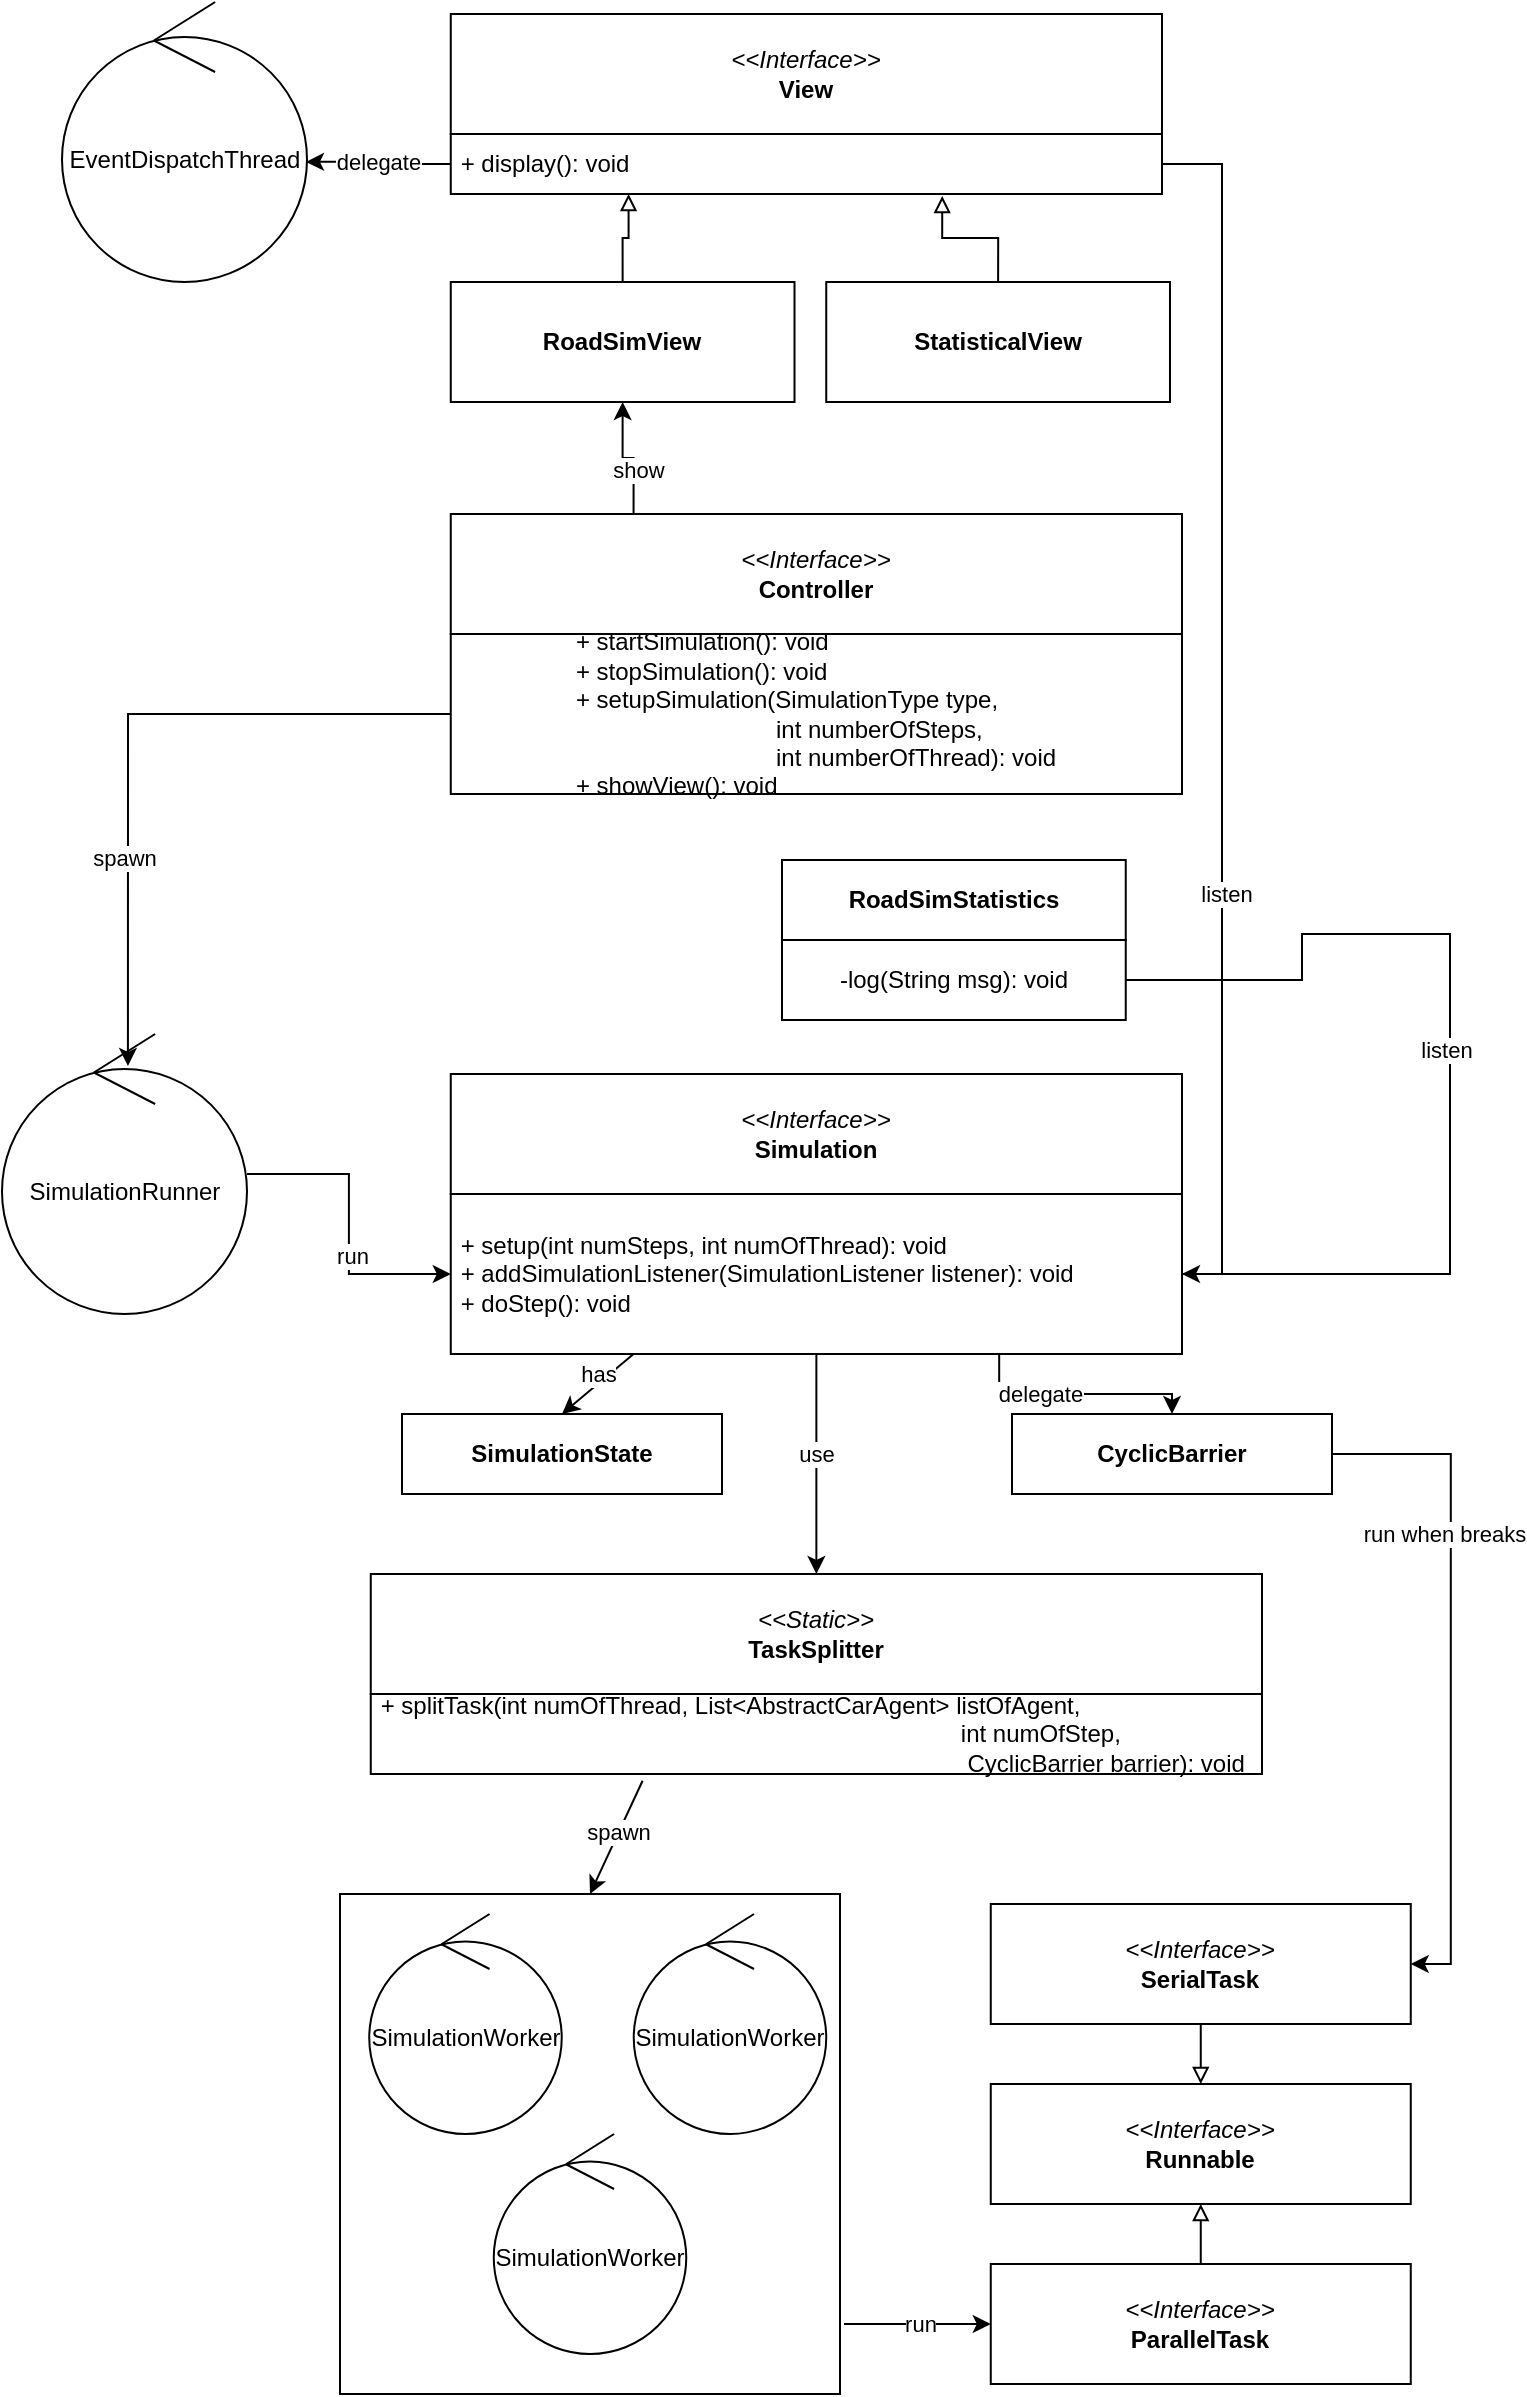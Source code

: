 <mxfile version="24.0.4" type="github" pages="2">
  <diagram id="C5RBs43oDa-KdzZeNtuy" name="uml">
    <mxGraphModel dx="1434" dy="1915" grid="1" gridSize="10" guides="1" tooltips="1" connect="1" arrows="1" fold="1" page="1" pageScale="1" pageWidth="827" pageHeight="1169" math="0" shadow="0">
      <root>
        <mxCell id="WIyWlLk6GJQsqaUBKTNV-0" />
        <mxCell id="WIyWlLk6GJQsqaUBKTNV-1" parent="WIyWlLk6GJQsqaUBKTNV-0" />
        <mxCell id="8qQeJ0eEbN7VkORL1g9j-6" style="edgeStyle=orthogonalEdgeStyle;rounded=0;orthogonalLoop=1;jettySize=auto;html=1;exitX=0.25;exitY=0;exitDx=0;exitDy=0;entryX=0.5;entryY=1;entryDx=0;entryDy=0;" parent="WIyWlLk6GJQsqaUBKTNV-1" source="NOwEHH1t8_DrOCpnonOM-1" target="8qQeJ0eEbN7VkORL1g9j-5" edge="1">
          <mxGeometry relative="1" as="geometry" />
        </mxCell>
        <mxCell id="8qQeJ0eEbN7VkORL1g9j-7" value="show" style="edgeLabel;html=1;align=center;verticalAlign=middle;resizable=0;points=[];" parent="8qQeJ0eEbN7VkORL1g9j-6" vertex="1" connectable="0">
          <mxGeometry x="-0.261" y="-2" relative="1" as="geometry">
            <mxPoint as="offset" />
          </mxGeometry>
        </mxCell>
        <mxCell id="NOwEHH1t8_DrOCpnonOM-1" value="&lt;i&gt;&amp;lt;&amp;lt;Interface&amp;gt;&amp;gt;&lt;/i&gt;&lt;div&gt;&lt;b&gt;Controller&lt;/b&gt;&lt;/div&gt;" style="rounded=0;whiteSpace=wrap;html=1;" parent="WIyWlLk6GJQsqaUBKTNV-1" vertex="1">
          <mxGeometry x="284.38" y="100" width="365.62" height="60" as="geometry" />
        </mxCell>
        <mxCell id="NOwEHH1t8_DrOCpnonOM-4" style="edgeStyle=orthogonalEdgeStyle;rounded=0;orthogonalLoop=1;jettySize=auto;html=1;entryX=0.514;entryY=0.114;entryDx=0;entryDy=0;exitX=0;exitY=0.5;exitDx=0;exitDy=0;entryPerimeter=0;" parent="WIyWlLk6GJQsqaUBKTNV-1" source="NOwEHH1t8_DrOCpnonOM-2" target="1Bwv_G0Kj5Zrv0i_R8ov-0" edge="1">
          <mxGeometry relative="1" as="geometry">
            <mxPoint x="178.523" y="428.76" as="targetPoint" />
            <Array as="points">
              <mxPoint x="123" y="200" />
            </Array>
          </mxGeometry>
        </mxCell>
        <mxCell id="oFPFBC8UnYaJISiTfHya-0" value="spawn" style="edgeLabel;html=1;align=center;verticalAlign=middle;resizable=0;points=[];" parent="NOwEHH1t8_DrOCpnonOM-4" vertex="1" connectable="0">
          <mxGeometry x="0.83" y="-1" relative="1" as="geometry">
            <mxPoint x="-1" y="-75" as="offset" />
          </mxGeometry>
        </mxCell>
        <mxCell id="NOwEHH1t8_DrOCpnonOM-2" value="&lt;div style=&quot;text-align: left;&quot;&gt;+ startSimulation(): void&lt;/div&gt;&lt;div style=&quot;text-align: left;&quot;&gt;+ s&lt;span style=&quot;background-color: initial;&quot;&gt;topSimulation(): void&lt;/span&gt;&lt;/div&gt;&lt;div style=&quot;text-align: left;&quot;&gt;&lt;span style=&quot;background-color: initial;&quot;&gt;+ setupSimulation(SimulationType type,&lt;/span&gt;&lt;/div&gt;&lt;div style=&quot;text-align: left;&quot;&gt;&lt;span style=&quot;background-color: initial;&quot;&gt;&lt;span style=&quot;white-space: pre;&quot;&gt;&#x9;&lt;/span&gt;&lt;span style=&quot;white-space: pre;&quot;&gt;&#x9;&lt;/span&gt;&lt;span style=&quot;white-space: pre;&quot;&gt;&#x9;     &lt;/span&gt;&amp;nbsp;int numberOfSteps,&lt;/span&gt;&lt;/div&gt;&lt;div style=&quot;text-align: left;&quot;&gt;&lt;span style=&quot;background-color: initial;&quot;&gt;&amp;nbsp; &amp;nbsp; &amp;nbsp; &amp;nbsp; &lt;span style=&quot;white-space: pre;&quot;&gt;&#x9;&lt;/span&gt;&lt;span style=&quot;white-space: pre;&quot;&gt;&#x9;     &lt;/span&gt;&amp;nbsp;int numberOfThread): void&lt;/span&gt;&lt;/div&gt;&lt;div style=&quot;text-align: left;&quot;&gt;&lt;span style=&quot;background-color: initial;&quot;&gt;+ showView(): void&lt;/span&gt;&lt;/div&gt;" style="rounded=0;whiteSpace=wrap;html=1;" parent="WIyWlLk6GJQsqaUBKTNV-1" vertex="1">
          <mxGeometry x="284.38" y="160" width="365.62" height="80" as="geometry" />
        </mxCell>
        <mxCell id="NOwEHH1t8_DrOCpnonOM-8" value="&lt;i&gt;&amp;lt;&amp;lt;Interface&amp;gt;&amp;gt;&lt;/i&gt;&lt;div&gt;&lt;b&gt;Simulation&lt;/b&gt;&lt;/div&gt;" style="rounded=0;whiteSpace=wrap;html=1;" parent="WIyWlLk6GJQsqaUBKTNV-1" vertex="1">
          <mxGeometry x="284.38" y="380" width="365.62" height="60" as="geometry" />
        </mxCell>
        <mxCell id="NOwEHH1t8_DrOCpnonOM-15" style="rounded=0;orthogonalLoop=1;jettySize=auto;html=1;entryX=0.5;entryY=0;entryDx=0;entryDy=0;" parent="WIyWlLk6GJQsqaUBKTNV-1" source="NOwEHH1t8_DrOCpnonOM-9" target="NOwEHH1t8_DrOCpnonOM-12" edge="1">
          <mxGeometry relative="1" as="geometry">
            <mxPoint x="467" y="610" as="targetPoint" />
          </mxGeometry>
        </mxCell>
        <mxCell id="NOwEHH1t8_DrOCpnonOM-16" value="use" style="edgeLabel;html=1;align=center;verticalAlign=middle;resizable=0;points=[];" parent="NOwEHH1t8_DrOCpnonOM-15" vertex="1" connectable="0">
          <mxGeometry x="-0.1" relative="1" as="geometry">
            <mxPoint as="offset" />
          </mxGeometry>
        </mxCell>
        <mxCell id="NOwEHH1t8_DrOCpnonOM-37" style="rounded=0;orthogonalLoop=1;jettySize=auto;html=1;exitX=0.25;exitY=1;exitDx=0;exitDy=0;entryX=0.5;entryY=0;entryDx=0;entryDy=0;" parent="WIyWlLk6GJQsqaUBKTNV-1" source="NOwEHH1t8_DrOCpnonOM-9" target="NOwEHH1t8_DrOCpnonOM-35" edge="1">
          <mxGeometry relative="1" as="geometry">
            <mxPoint x="90.0" y="520" as="sourcePoint" />
          </mxGeometry>
        </mxCell>
        <mxCell id="NOwEHH1t8_DrOCpnonOM-38" value="has" style="edgeLabel;html=1;align=center;verticalAlign=middle;resizable=0;points=[];" parent="NOwEHH1t8_DrOCpnonOM-37" vertex="1" connectable="0">
          <mxGeometry x="-0.026" y="1" relative="1" as="geometry">
            <mxPoint x="-1" y="-5" as="offset" />
          </mxGeometry>
        </mxCell>
        <mxCell id="8qQeJ0eEbN7VkORL1g9j-26" style="edgeStyle=orthogonalEdgeStyle;rounded=0;orthogonalLoop=1;jettySize=auto;html=1;exitX=1;exitY=0.5;exitDx=0;exitDy=0;entryX=1;entryY=0.5;entryDx=0;entryDy=0;" parent="WIyWlLk6GJQsqaUBKTNV-1" source="8qQeJ0eEbN7VkORL1g9j-29" target="8qQeJ0eEbN7VkORL1g9j-25" edge="1">
          <mxGeometry relative="1" as="geometry" />
        </mxCell>
        <mxCell id="8qQeJ0eEbN7VkORL1g9j-27" value="run when breaks" style="edgeLabel;html=1;align=center;verticalAlign=middle;resizable=0;points=[];" parent="8qQeJ0eEbN7VkORL1g9j-26" vertex="1" connectable="0">
          <mxGeometry x="-0.009" y="3" relative="1" as="geometry">
            <mxPoint x="-7" y="-66" as="offset" />
          </mxGeometry>
        </mxCell>
        <mxCell id="8qQeJ0eEbN7VkORL1g9j-30" style="edgeStyle=orthogonalEdgeStyle;rounded=0;orthogonalLoop=1;jettySize=auto;html=1;exitX=0.75;exitY=1;exitDx=0;exitDy=0;" parent="WIyWlLk6GJQsqaUBKTNV-1" source="NOwEHH1t8_DrOCpnonOM-9" target="8qQeJ0eEbN7VkORL1g9j-29" edge="1">
          <mxGeometry relative="1" as="geometry" />
        </mxCell>
        <mxCell id="8qQeJ0eEbN7VkORL1g9j-31" value="delegate" style="edgeLabel;html=1;align=center;verticalAlign=middle;resizable=0;points=[];" parent="8qQeJ0eEbN7VkORL1g9j-30" vertex="1" connectable="0">
          <mxGeometry x="-0.308" relative="1" as="geometry">
            <mxPoint as="offset" />
          </mxGeometry>
        </mxCell>
        <mxCell id="NOwEHH1t8_DrOCpnonOM-9" value="&lt;div style=&quot;&quot;&gt;&amp;nbsp;+ setup(int numSteps, int numOfThread): void&lt;br&gt;&lt;/div&gt;&lt;div style=&quot;&quot;&gt;&lt;div style=&quot;&quot;&gt;&amp;nbsp;+ addSimulationListener(SimulationListener listener): void&lt;/div&gt;&lt;div style=&quot;&quot;&gt;&lt;span style=&quot;background-color: initial;&quot;&gt;&amp;nbsp;+ doStep(): void&lt;/span&gt;&lt;br&gt;&lt;/div&gt;&lt;/div&gt;" style="rounded=0;whiteSpace=wrap;html=1;align=left;" parent="WIyWlLk6GJQsqaUBKTNV-1" vertex="1">
          <mxGeometry x="284.38" y="440" width="365.62" height="80" as="geometry" />
        </mxCell>
        <mxCell id="NOwEHH1t8_DrOCpnonOM-12" value="&lt;i&gt;&amp;lt;&amp;lt;Static&amp;gt;&amp;gt;&lt;/i&gt;&lt;div&gt;&lt;b&gt;TaskSplitter&lt;/b&gt;&lt;/div&gt;" style="rounded=0;whiteSpace=wrap;html=1;" parent="WIyWlLk6GJQsqaUBKTNV-1" vertex="1">
          <mxGeometry x="244.38" y="630" width="445.62" height="60" as="geometry" />
        </mxCell>
        <mxCell id="NOwEHH1t8_DrOCpnonOM-14" value="&lt;div style=&quot;&quot;&gt;&amp;nbsp;+ splitTask(&lt;span style=&quot;background-color: initial;&quot;&gt;int numOfThread, List&amp;lt;AbstractCarAgent&amp;gt; listOfAgent,&lt;/span&gt;&lt;/div&gt;&lt;div style=&quot;&quot;&gt;&lt;span style=&quot;background-color: initial;&quot;&gt;&lt;span style=&quot;white-space: pre;&quot;&gt;&#x9;&lt;/span&gt;&lt;span style=&quot;white-space: pre;&quot;&gt;&#x9;&lt;/span&gt;&lt;span style=&quot;white-space: pre;&quot;&gt;&#x9;&lt;/span&gt;&lt;span style=&quot;white-space: pre;&quot;&gt;&#x9;&lt;/span&gt;&lt;span style=&quot;white-space: pre;&quot;&gt;&#x9;&lt;/span&gt;&lt;span style=&quot;white-space: pre;&quot;&gt;&#x9;&lt;/span&gt;&lt;span style=&quot;white-space: pre;&quot;&gt;&#x9;&lt;/span&gt;&lt;span style=&quot;white-space: pre;&quot;&gt;&#x9;&lt;/span&gt;&lt;span style=&quot;white-space: pre;&quot;&gt;&#x9;&lt;/span&gt;&lt;span style=&quot;white-space: pre;&quot;&gt;&#x9;       &lt;/span&gt;&amp;nbsp;int numOfStep,&lt;/span&gt;&lt;/div&gt;&lt;div style=&quot;&quot;&gt;&lt;span style=&quot;background-color: initial;&quot;&gt;&lt;span style=&quot;white-space: pre;&quot;&gt;&#x9;&lt;/span&gt;&lt;span style=&quot;white-space: pre;&quot;&gt;&#x9;&lt;/span&gt;&lt;span style=&quot;white-space: pre;&quot;&gt;&#x9;&lt;/span&gt;&lt;span style=&quot;white-space: pre;&quot;&gt;&#x9;&lt;/span&gt;&lt;span style=&quot;white-space: pre;&quot;&gt;&#x9;&lt;/span&gt;&lt;span style=&quot;white-space: pre;&quot;&gt;&#x9;&lt;/span&gt;&lt;span style=&quot;white-space: pre;&quot;&gt;&#x9;&lt;/span&gt;&lt;span style=&quot;white-space: pre;&quot;&gt;&#x9;&lt;/span&gt;&lt;span style=&quot;white-space: pre;&quot;&gt;&#x9;&lt;/span&gt;&lt;span style=&quot;white-space: pre;&quot;&gt;&#x9;        &lt;/span&gt;&amp;nbsp;&lt;/span&gt;&lt;span style=&quot;background-color: initial;&quot;&gt;CyclicBarrier barrier&lt;/span&gt;): void&lt;/div&gt;" style="rounded=0;whiteSpace=wrap;html=1;align=left;" parent="WIyWlLk6GJQsqaUBKTNV-1" vertex="1">
          <mxGeometry x="244.38" y="690" width="445.62" height="40" as="geometry" />
        </mxCell>
        <mxCell id="NOwEHH1t8_DrOCpnonOM-17" style="rounded=0;orthogonalLoop=1;jettySize=auto;html=1;exitX=0.305;exitY=1.084;exitDx=0;exitDy=0;entryX=0.5;entryY=0;entryDx=0;entryDy=0;exitPerimeter=0;" parent="WIyWlLk6GJQsqaUBKTNV-1" source="NOwEHH1t8_DrOCpnonOM-14" target="NOwEHH1t8_DrOCpnonOM-21" edge="1">
          <mxGeometry relative="1" as="geometry">
            <mxPoint x="604.38" y="770" as="sourcePoint" />
            <mxPoint x="503.299" y="750" as="targetPoint" />
          </mxGeometry>
        </mxCell>
        <mxCell id="NOwEHH1t8_DrOCpnonOM-18" value="Spawn" style="edgeLabel;html=1;align=center;verticalAlign=middle;resizable=0;points=[];" parent="NOwEHH1t8_DrOCpnonOM-17" vertex="1" connectable="0">
          <mxGeometry x="0.583" y="-5" relative="1" as="geometry">
            <mxPoint x="80" y="70" as="offset" />
          </mxGeometry>
        </mxCell>
        <mxCell id="8qQeJ0eEbN7VkORL1g9j-18" value="spawn" style="edgeLabel;html=1;align=center;verticalAlign=middle;resizable=0;points=[];" parent="NOwEHH1t8_DrOCpnonOM-17" vertex="1" connectable="0">
          <mxGeometry x="-0.086" y="-1" relative="1" as="geometry">
            <mxPoint as="offset" />
          </mxGeometry>
        </mxCell>
        <mxCell id="8qQeJ0eEbN7VkORL1g9j-22" style="edgeStyle=orthogonalEdgeStyle;rounded=0;orthogonalLoop=1;jettySize=auto;html=1;entryX=0;entryY=0.5;entryDx=0;entryDy=0;exitX=1.008;exitY=0.86;exitDx=0;exitDy=0;exitPerimeter=0;" parent="WIyWlLk6GJQsqaUBKTNV-1" source="NOwEHH1t8_DrOCpnonOM-21" target="8qQeJ0eEbN7VkORL1g9j-20" edge="1">
          <mxGeometry relative="1" as="geometry">
            <mxPoint x="510.62" y="910" as="sourcePoint" />
          </mxGeometry>
        </mxCell>
        <mxCell id="8qQeJ0eEbN7VkORL1g9j-23" value="run" style="edgeLabel;html=1;align=center;verticalAlign=middle;resizable=0;points=[];" parent="8qQeJ0eEbN7VkORL1g9j-22" vertex="1" connectable="0">
          <mxGeometry x="0.035" y="2" relative="1" as="geometry">
            <mxPoint y="2" as="offset" />
          </mxGeometry>
        </mxCell>
        <mxCell id="NOwEHH1t8_DrOCpnonOM-21" value="" style="whiteSpace=wrap;html=1;aspect=fixed;" parent="WIyWlLk6GJQsqaUBKTNV-1" vertex="1">
          <mxGeometry x="229" y="790" width="250" height="250" as="geometry" />
        </mxCell>
        <mxCell id="NOwEHH1t8_DrOCpnonOM-22" value="SimulationWorker" style="ellipse;shape=umlControl;whiteSpace=wrap;html=1;" parent="WIyWlLk6GJQsqaUBKTNV-1" vertex="1">
          <mxGeometry x="243.62" y="800" width="96.25" height="110" as="geometry" />
        </mxCell>
        <mxCell id="NOwEHH1t8_DrOCpnonOM-23" value="SimulationWorker" style="ellipse;shape=umlControl;whiteSpace=wrap;html=1;" parent="WIyWlLk6GJQsqaUBKTNV-1" vertex="1">
          <mxGeometry x="375.87" y="800" width="96.25" height="110" as="geometry" />
        </mxCell>
        <mxCell id="NOwEHH1t8_DrOCpnonOM-24" value="SimulationWorker" style="ellipse;shape=umlControl;whiteSpace=wrap;html=1;" parent="WIyWlLk6GJQsqaUBKTNV-1" vertex="1">
          <mxGeometry x="305.88" y="910" width="96.25" height="110" as="geometry" />
        </mxCell>
        <mxCell id="NOwEHH1t8_DrOCpnonOM-35" value="&lt;div&gt;&lt;b&gt;SimulationState&lt;/b&gt;&lt;/div&gt;" style="rounded=0;whiteSpace=wrap;html=1;" parent="WIyWlLk6GJQsqaUBKTNV-1" vertex="1">
          <mxGeometry x="260" y="550" width="160" height="40" as="geometry" />
        </mxCell>
        <mxCell id="8qQeJ0eEbN7VkORL1g9j-0" value="&lt;i&gt;&amp;lt;&amp;lt;Interface&amp;gt;&amp;gt;&lt;/i&gt;&lt;div&gt;&lt;b&gt;View&lt;/b&gt;&lt;/div&gt;" style="rounded=0;whiteSpace=wrap;html=1;" parent="WIyWlLk6GJQsqaUBKTNV-1" vertex="1">
          <mxGeometry x="284.38" y="-150" width="355.62" height="60" as="geometry" />
        </mxCell>
        <mxCell id="8qQeJ0eEbN7VkORL1g9j-2" style="edgeStyle=orthogonalEdgeStyle;rounded=0;orthogonalLoop=1;jettySize=auto;html=1;exitX=1;exitY=0.5;exitDx=0;exitDy=0;entryX=1;entryY=0.5;entryDx=0;entryDy=0;" parent="WIyWlLk6GJQsqaUBKTNV-1" source="8qQeJ0eEbN7VkORL1g9j-1" target="NOwEHH1t8_DrOCpnonOM-9" edge="1">
          <mxGeometry relative="1" as="geometry" />
        </mxCell>
        <mxCell id="8qQeJ0eEbN7VkORL1g9j-4" value="listen" style="edgeLabel;html=1;align=center;verticalAlign=middle;resizable=0;points=[];" parent="8qQeJ0eEbN7VkORL1g9j-2" vertex="1" connectable="0">
          <mxGeometry x="0.305" y="2" relative="1" as="geometry">
            <mxPoint as="offset" />
          </mxGeometry>
        </mxCell>
        <mxCell id="8qQeJ0eEbN7VkORL1g9j-1" value="&lt;div style=&quot;&quot;&gt;&amp;nbsp;+ display(): void&lt;/div&gt;" style="rounded=0;whiteSpace=wrap;html=1;align=left;" parent="WIyWlLk6GJQsqaUBKTNV-1" vertex="1">
          <mxGeometry x="284.38" y="-90" width="355.62" height="30" as="geometry" />
        </mxCell>
        <mxCell id="8qQeJ0eEbN7VkORL1g9j-10" style="edgeStyle=orthogonalEdgeStyle;rounded=0;orthogonalLoop=1;jettySize=auto;html=1;exitX=0.5;exitY=0;exitDx=0;exitDy=0;entryX=0.25;entryY=1;entryDx=0;entryDy=0;endArrow=block;endFill=0;" parent="WIyWlLk6GJQsqaUBKTNV-1" source="8qQeJ0eEbN7VkORL1g9j-5" target="8qQeJ0eEbN7VkORL1g9j-1" edge="1">
          <mxGeometry relative="1" as="geometry">
            <mxPoint x="404.38" y="-40" as="targetPoint" />
          </mxGeometry>
        </mxCell>
        <mxCell id="8qQeJ0eEbN7VkORL1g9j-5" value="&lt;b&gt;RoadSimView&lt;/b&gt;" style="rounded=0;whiteSpace=wrap;html=1;" parent="WIyWlLk6GJQsqaUBKTNV-1" vertex="1">
          <mxGeometry x="284.38" y="-16" width="171.87" height="60" as="geometry" />
        </mxCell>
        <mxCell id="8qQeJ0eEbN7VkORL1g9j-9" value="&lt;b&gt;StatisticalView&lt;/b&gt;" style="rounded=0;whiteSpace=wrap;html=1;" parent="WIyWlLk6GJQsqaUBKTNV-1" vertex="1">
          <mxGeometry x="472.12" y="-16" width="171.87" height="60" as="geometry" />
        </mxCell>
        <mxCell id="8qQeJ0eEbN7VkORL1g9j-11" style="edgeStyle=orthogonalEdgeStyle;rounded=0;orthogonalLoop=1;jettySize=auto;html=1;exitX=0.5;exitY=0;exitDx=0;exitDy=0;entryX=0.691;entryY=1.033;entryDx=0;entryDy=0;endArrow=block;endFill=0;entryPerimeter=0;" parent="WIyWlLk6GJQsqaUBKTNV-1" source="8qQeJ0eEbN7VkORL1g9j-9" target="8qQeJ0eEbN7VkORL1g9j-1" edge="1">
          <mxGeometry relative="1" as="geometry">
            <mxPoint x="594.46" y="-40" as="targetPoint" />
          </mxGeometry>
        </mxCell>
        <mxCell id="8qQeJ0eEbN7VkORL1g9j-13" style="edgeStyle=orthogonalEdgeStyle;rounded=0;orthogonalLoop=1;jettySize=auto;html=1;endArrow=none;endFill=0;entryX=1;entryY=0.5;entryDx=0;entryDy=0;exitX=1;exitY=0.5;exitDx=0;exitDy=0;" parent="WIyWlLk6GJQsqaUBKTNV-1" source="8qQeJ0eEbN7VkORL1g9j-14" target="NOwEHH1t8_DrOCpnonOM-9" edge="1">
          <mxGeometry relative="1" as="geometry">
            <mxPoint x="790" y="340" as="targetPoint" />
            <Array as="points">
              <mxPoint x="710" y="310" />
              <mxPoint x="784" y="310" />
              <mxPoint x="784" y="480" />
            </Array>
          </mxGeometry>
        </mxCell>
        <mxCell id="CeJ5lALhG23evY6dmTwQ-0" value="listen" style="edgeLabel;html=1;align=center;verticalAlign=middle;resizable=0;points=[];" vertex="1" connectable="0" parent="8qQeJ0eEbN7VkORL1g9j-13">
          <mxGeometry x="-0.006" y="-2" relative="1" as="geometry">
            <mxPoint as="offset" />
          </mxGeometry>
        </mxCell>
        <mxCell id="8qQeJ0eEbN7VkORL1g9j-12" value="&lt;b&gt;RoadSimStatistics&lt;/b&gt;" style="rounded=0;whiteSpace=wrap;html=1;" parent="WIyWlLk6GJQsqaUBKTNV-1" vertex="1">
          <mxGeometry x="450" y="273" width="171.87" height="40" as="geometry" />
        </mxCell>
        <mxCell id="8qQeJ0eEbN7VkORL1g9j-14" value="-log(String msg): void" style="rounded=0;whiteSpace=wrap;html=1;" parent="WIyWlLk6GJQsqaUBKTNV-1" vertex="1">
          <mxGeometry x="450" y="313" width="171.87" height="40" as="geometry" />
        </mxCell>
        <mxCell id="8qQeJ0eEbN7VkORL1g9j-15" value="EventDispatchThread" style="ellipse;shape=umlControl;whiteSpace=wrap;html=1;" parent="WIyWlLk6GJQsqaUBKTNV-1" vertex="1">
          <mxGeometry x="90" y="-156" width="122.5" height="140" as="geometry" />
        </mxCell>
        <mxCell id="8qQeJ0eEbN7VkORL1g9j-16" style="edgeStyle=orthogonalEdgeStyle;rounded=0;orthogonalLoop=1;jettySize=auto;html=1;exitX=0;exitY=0.5;exitDx=0;exitDy=0;entryX=0.996;entryY=0.571;entryDx=0;entryDy=0;entryPerimeter=0;" parent="WIyWlLk6GJQsqaUBKTNV-1" source="8qQeJ0eEbN7VkORL1g9j-1" target="8qQeJ0eEbN7VkORL1g9j-15" edge="1">
          <mxGeometry relative="1" as="geometry" />
        </mxCell>
        <mxCell id="8qQeJ0eEbN7VkORL1g9j-17" value="delegate" style="edgeLabel;html=1;align=center;verticalAlign=middle;resizable=0;points=[];" parent="8qQeJ0eEbN7VkORL1g9j-16" vertex="1" connectable="0">
          <mxGeometry x="0.049" relative="1" as="geometry">
            <mxPoint x="1" as="offset" />
          </mxGeometry>
        </mxCell>
        <mxCell id="8qQeJ0eEbN7VkORL1g9j-24" style="edgeStyle=orthogonalEdgeStyle;rounded=0;orthogonalLoop=1;jettySize=auto;html=1;exitX=0.5;exitY=0;exitDx=0;exitDy=0;entryX=0.5;entryY=1;entryDx=0;entryDy=0;endArrow=block;endFill=0;" parent="WIyWlLk6GJQsqaUBKTNV-1" source="8qQeJ0eEbN7VkORL1g9j-20" target="8qQeJ0eEbN7VkORL1g9j-21" edge="1">
          <mxGeometry relative="1" as="geometry" />
        </mxCell>
        <mxCell id="8qQeJ0eEbN7VkORL1g9j-20" value="&lt;i&gt;&amp;lt;&amp;lt;Interface&amp;gt;&amp;gt;&lt;/i&gt;&lt;div&gt;&lt;b&gt;ParallelTask&lt;/b&gt;&lt;/div&gt;" style="rounded=0;whiteSpace=wrap;html=1;" parent="WIyWlLk6GJQsqaUBKTNV-1" vertex="1">
          <mxGeometry x="554.38" y="975" width="210" height="60" as="geometry" />
        </mxCell>
        <mxCell id="8qQeJ0eEbN7VkORL1g9j-21" value="&lt;i&gt;&amp;lt;&amp;lt;Interface&amp;gt;&amp;gt;&lt;/i&gt;&lt;div&gt;&lt;b&gt;Runnable&lt;/b&gt;&lt;/div&gt;" style="rounded=0;whiteSpace=wrap;html=1;" parent="WIyWlLk6GJQsqaUBKTNV-1" vertex="1">
          <mxGeometry x="554.38" y="885" width="210" height="60" as="geometry" />
        </mxCell>
        <mxCell id="8qQeJ0eEbN7VkORL1g9j-28" style="edgeStyle=orthogonalEdgeStyle;rounded=0;orthogonalLoop=1;jettySize=auto;html=1;exitX=0.5;exitY=1;exitDx=0;exitDy=0;entryX=0.5;entryY=0;entryDx=0;entryDy=0;endArrow=block;endFill=0;" parent="WIyWlLk6GJQsqaUBKTNV-1" source="8qQeJ0eEbN7VkORL1g9j-25" target="8qQeJ0eEbN7VkORL1g9j-21" edge="1">
          <mxGeometry relative="1" as="geometry" />
        </mxCell>
        <mxCell id="8qQeJ0eEbN7VkORL1g9j-25" value="&lt;i&gt;&amp;lt;&amp;lt;Interface&amp;gt;&amp;gt;&lt;/i&gt;&lt;div&gt;&lt;b&gt;SerialTask&lt;/b&gt;&lt;/div&gt;" style="rounded=0;whiteSpace=wrap;html=1;" parent="WIyWlLk6GJQsqaUBKTNV-1" vertex="1">
          <mxGeometry x="554.38" y="795" width="210" height="60" as="geometry" />
        </mxCell>
        <mxCell id="8qQeJ0eEbN7VkORL1g9j-29" value="&lt;div&gt;&lt;b&gt;CyclicBarrier&lt;/b&gt;&lt;/div&gt;" style="rounded=0;whiteSpace=wrap;html=1;" parent="WIyWlLk6GJQsqaUBKTNV-1" vertex="1">
          <mxGeometry x="565" y="550" width="160" height="40" as="geometry" />
        </mxCell>
        <mxCell id="1Bwv_G0Kj5Zrv0i_R8ov-1" style="edgeStyle=orthogonalEdgeStyle;rounded=0;orthogonalLoop=1;jettySize=auto;html=1;entryX=0;entryY=0.5;entryDx=0;entryDy=0;" edge="1" parent="WIyWlLk6GJQsqaUBKTNV-1" source="1Bwv_G0Kj5Zrv0i_R8ov-0" target="NOwEHH1t8_DrOCpnonOM-9">
          <mxGeometry relative="1" as="geometry" />
        </mxCell>
        <mxCell id="1Bwv_G0Kj5Zrv0i_R8ov-2" value="run" style="edgeLabel;html=1;align=center;verticalAlign=middle;resizable=0;points=[];" vertex="1" connectable="0" parent="1Bwv_G0Kj5Zrv0i_R8ov-1">
          <mxGeometry x="0.211" y="1" relative="1" as="geometry">
            <mxPoint as="offset" />
          </mxGeometry>
        </mxCell>
        <mxCell id="1Bwv_G0Kj5Zrv0i_R8ov-0" value="SimulationRunner" style="ellipse;shape=umlControl;whiteSpace=wrap;html=1;" vertex="1" parent="WIyWlLk6GJQsqaUBKTNV-1">
          <mxGeometry x="60" y="360" width="122.5" height="140" as="geometry" />
        </mxCell>
      </root>
    </mxGraphModel>
  </diagram>
  <diagram id="9Pr5VRRHsF01CLueVyCL" name="petrinet">
    <mxGraphModel dx="2261" dy="746" grid="1" gridSize="10" guides="1" tooltips="1" connect="1" arrows="1" fold="1" page="1" pageScale="1" pageWidth="827" pageHeight="1169" math="0" shadow="0">
      <root>
        <mxCell id="0" />
        <mxCell id="1" parent="0" />
        <mxCell id="XfLXzBTja6MD_cvZzvOP-5" style="edgeStyle=orthogonalEdgeStyle;rounded=0;orthogonalLoop=1;jettySize=auto;html=1;entryX=0;entryY=0.5;entryDx=0;entryDy=0;strokeWidth=2;" parent="1" source="XfLXzBTja6MD_cvZzvOP-1" target="XfLXzBTja6MD_cvZzvOP-3" edge="1">
          <mxGeometry relative="1" as="geometry" />
        </mxCell>
        <mxCell id="XfLXzBTja6MD_cvZzvOP-1" value="" style="ellipse;whiteSpace=wrap;html=1;aspect=fixed;" parent="1" vertex="1">
          <mxGeometry x="-91" y="120" width="80" height="80" as="geometry" />
        </mxCell>
        <mxCell id="XfLXzBTja6MD_cvZzvOP-2" value="" style="ellipse;whiteSpace=wrap;html=1;aspect=fixed;fillColor=#000000;" parent="1" vertex="1">
          <mxGeometry x="-61" y="150" width="20" height="20" as="geometry" />
        </mxCell>
        <mxCell id="XfLXzBTja6MD_cvZzvOP-6" style="edgeStyle=orthogonalEdgeStyle;rounded=0;orthogonalLoop=1;jettySize=auto;html=1;strokeWidth=2;entryX=0;entryY=0.5;entryDx=0;entryDy=0;" parent="1" source="XfLXzBTja6MD_cvZzvOP-3" target="XfLXzBTja6MD_cvZzvOP-70" edge="1">
          <mxGeometry relative="1" as="geometry">
            <mxPoint x="149" y="160" as="targetPoint" />
          </mxGeometry>
        </mxCell>
        <mxCell id="zQWY8FdJYqlSjlyIIbJ3-2" style="edgeStyle=orthogonalEdgeStyle;rounded=0;orthogonalLoop=1;jettySize=auto;html=1;exitX=1;exitY=0.75;exitDx=0;exitDy=0;entryX=1;entryY=0;entryDx=0;entryDy=0;strokeWidth=2;" edge="1" parent="1" source="XfLXzBTja6MD_cvZzvOP-3" target="XfLXzBTja6MD_cvZzvOP-12">
          <mxGeometry relative="1" as="geometry">
            <Array as="points">
              <mxPoint x="130" y="188" />
              <mxPoint x="130" y="438" />
            </Array>
          </mxGeometry>
        </mxCell>
        <mxCell id="XfLXzBTja6MD_cvZzvOP-3" value="" style="rounded=0;whiteSpace=wrap;html=1;fillColor=#000000;" parent="1" vertex="1">
          <mxGeometry x="59" y="105" width="20" height="110" as="geometry" />
        </mxCell>
        <mxCell id="XfLXzBTja6MD_cvZzvOP-4" value="&lt;font style=&quot;font-size: 16px;&quot;&gt;StartSimulation&lt;/font&gt;" style="text;html=1;align=center;verticalAlign=middle;whiteSpace=wrap;rounded=0;" parent="1" vertex="1">
          <mxGeometry x="39" y="75" width="60" height="30" as="geometry" />
        </mxCell>
        <mxCell id="XfLXzBTja6MD_cvZzvOP-10" style="edgeStyle=orthogonalEdgeStyle;rounded=0;orthogonalLoop=1;jettySize=auto;html=1;entryX=1;entryY=0.5;entryDx=0;entryDy=0;strokeWidth=2;" parent="1" target="XfLXzBTja6MD_cvZzvOP-8" edge="1">
          <mxGeometry relative="1" as="geometry">
            <mxPoint x="189" y="199.987" as="sourcePoint" />
            <Array as="points">
              <mxPoint x="189" y="295" />
            </Array>
          </mxGeometry>
        </mxCell>
        <mxCell id="XfLXzBTja6MD_cvZzvOP-11" style="edgeStyle=orthogonalEdgeStyle;rounded=0;orthogonalLoop=1;jettySize=auto;html=1;exitX=0;exitY=0.5;exitDx=0;exitDy=0;entryX=0.5;entryY=1;entryDx=0;entryDy=0;strokeWidth=2;" parent="1" source="XfLXzBTja6MD_cvZzvOP-8" target="XfLXzBTja6MD_cvZzvOP-1" edge="1">
          <mxGeometry relative="1" as="geometry">
            <mxPoint x="-71" y="220" as="targetPoint" />
          </mxGeometry>
        </mxCell>
        <mxCell id="XfLXzBTja6MD_cvZzvOP-8" value="" style="rounded=0;whiteSpace=wrap;html=1;fillColor=#000000;" parent="1" vertex="1">
          <mxGeometry x="59" y="240" width="20" height="110" as="geometry" />
        </mxCell>
        <mxCell id="XfLXzBTja6MD_cvZzvOP-9" value="&lt;font style=&quot;font-size: 16px;&quot;&gt;StopSimulation&lt;/font&gt;" style="text;html=1;align=center;verticalAlign=middle;whiteSpace=wrap;rounded=0;" parent="1" vertex="1">
          <mxGeometry x="39" y="350" width="60" height="30" as="geometry" />
        </mxCell>
        <mxCell id="XfLXzBTja6MD_cvZzvOP-33" style="edgeStyle=orthogonalEdgeStyle;rounded=0;orthogonalLoop=1;jettySize=auto;html=1;exitX=0.5;exitY=1;exitDx=0;exitDy=0;strokeWidth=2;" parent="1" source="XfLXzBTja6MD_cvZzvOP-12" target="XfLXzBTja6MD_cvZzvOP-29" edge="1">
          <mxGeometry relative="1" as="geometry" />
        </mxCell>
        <mxCell id="XfLXzBTja6MD_cvZzvOP-12" value="" style="ellipse;whiteSpace=wrap;html=1;aspect=fixed;" parent="1" vertex="1">
          <mxGeometry x="-91" y="426" width="80" height="80" as="geometry" />
        </mxCell>
        <mxCell id="XfLXzBTja6MD_cvZzvOP-34" style="edgeStyle=orthogonalEdgeStyle;rounded=0;orthogonalLoop=1;jettySize=auto;html=1;entryX=0;entryY=0.5;entryDx=0;entryDy=0;strokeWidth=2;exitX=0.5;exitY=1;exitDx=0;exitDy=0;" parent="1" source="XfLXzBTja6MD_cvZzvOP-49" target="XfLXzBTja6MD_cvZzvOP-30" edge="1">
          <mxGeometry relative="1" as="geometry">
            <mxPoint x="179" y="506" as="sourcePoint" />
          </mxGeometry>
        </mxCell>
        <mxCell id="XfLXzBTja6MD_cvZzvOP-21" value="" style="ellipse;whiteSpace=wrap;html=1;aspect=fixed;fillColor=#000000;" parent="1" vertex="1">
          <mxGeometry x="169" y="456" width="20" height="20" as="geometry" />
        </mxCell>
        <mxCell id="XfLXzBTja6MD_cvZzvOP-26" value="&lt;font style=&quot;font-size: 16px;&quot;&gt;Simulation Worker&lt;/font&gt;" style="text;html=1;align=center;verticalAlign=middle;whiteSpace=wrap;rounded=0;" parent="1" vertex="1">
          <mxGeometry x="-81" y="392" width="60" height="30" as="geometry" />
        </mxCell>
        <mxCell id="XfLXzBTja6MD_cvZzvOP-27" value="&lt;font style=&quot;font-size: 16px;&quot;&gt;Simulation Worker&lt;/font&gt;" style="text;html=1;align=center;verticalAlign=middle;whiteSpace=wrap;rounded=0;" parent="1" vertex="1">
          <mxGeometry x="149" y="392" width="60" height="30" as="geometry" />
        </mxCell>
        <mxCell id="XfLXzBTja6MD_cvZzvOP-28" value="&lt;font style=&quot;font-size: 16px;&quot;&gt;N&lt;/font&gt;" style="rounded=0;whiteSpace=wrap;html=1;" parent="1" vertex="1">
          <mxGeometry x="39" y="436" width="50" height="20" as="geometry" />
        </mxCell>
        <mxCell id="XfLXzBTja6MD_cvZzvOP-36" style="edgeStyle=orthogonalEdgeStyle;rounded=0;orthogonalLoop=1;jettySize=auto;html=1;entryX=0;entryY=0.5;entryDx=0;entryDy=0;exitX=1;exitY=0.5;exitDx=0;exitDy=0;strokeWidth=2;" parent="1" source="XfLXzBTja6MD_cvZzvOP-29" target="XfLXzBTja6MD_cvZzvOP-35" edge="1">
          <mxGeometry relative="1" as="geometry">
            <Array as="points">
              <mxPoint x="-51" y="696" />
            </Array>
          </mxGeometry>
        </mxCell>
        <mxCell id="XfLXzBTja6MD_cvZzvOP-29" value="" style="rounded=0;whiteSpace=wrap;html=1;fillColor=#000000;rotation=90;" parent="1" vertex="1">
          <mxGeometry x="-61" y="546" width="20" height="110" as="geometry" />
        </mxCell>
        <mxCell id="XfLXzBTja6MD_cvZzvOP-37" style="edgeStyle=orthogonalEdgeStyle;rounded=0;orthogonalLoop=1;jettySize=auto;html=1;entryX=1;entryY=0.5;entryDx=0;entryDy=0;exitX=1;exitY=0.5;exitDx=0;exitDy=0;strokeWidth=2;" parent="1" source="XfLXzBTja6MD_cvZzvOP-30" target="XfLXzBTja6MD_cvZzvOP-35" edge="1">
          <mxGeometry relative="1" as="geometry" />
        </mxCell>
        <mxCell id="XfLXzBTja6MD_cvZzvOP-30" value="" style="rounded=0;whiteSpace=wrap;html=1;fillColor=#000000;rotation=90;" parent="1" vertex="1">
          <mxGeometry x="169" y="546" width="20" height="110" as="geometry" />
        </mxCell>
        <mxCell id="XfLXzBTja6MD_cvZzvOP-31" value="&lt;span style=&quot;font-size: 16px;&quot;&gt;Run&lt;/span&gt;" style="text;html=1;align=center;verticalAlign=middle;whiteSpace=wrap;rounded=0;" parent="1" vertex="1">
          <mxGeometry x="-161" y="586" width="60" height="30" as="geometry" />
        </mxCell>
        <mxCell id="XfLXzBTja6MD_cvZzvOP-32" value="&lt;span style=&quot;font-size: 16px;&quot;&gt;Run&lt;/span&gt;" style="text;html=1;align=center;verticalAlign=middle;whiteSpace=wrap;rounded=0;" parent="1" vertex="1">
          <mxGeometry x="74" y="586" width="60" height="30" as="geometry" />
        </mxCell>
        <mxCell id="XfLXzBTja6MD_cvZzvOP-45" style="edgeStyle=orthogonalEdgeStyle;rounded=0;orthogonalLoop=1;jettySize=auto;html=1;entryX=0;entryY=0.5;entryDx=0;entryDy=0;exitX=1;exitY=0.5;exitDx=0;exitDy=0;strokeWidth=2;startArrow=classic;startFill=1;" parent="1" target="XfLXzBTja6MD_cvZzvOP-12" edge="1">
          <mxGeometry relative="1" as="geometry">
            <mxPoint x="64" y="856" as="targetPoint" />
            <mxPoint x="219" y="466" as="sourcePoint" />
            <Array as="points">
              <mxPoint x="320" y="466" />
              <mxPoint x="320" y="786" />
              <mxPoint x="-180" y="786" />
              <mxPoint x="-180" y="466" />
            </Array>
          </mxGeometry>
        </mxCell>
        <mxCell id="XfLXzBTja6MD_cvZzvOP-46" style="edgeStyle=orthogonalEdgeStyle;rounded=0;orthogonalLoop=1;jettySize=auto;html=1;endArrow=none;endFill=0;strokeWidth=2;" parent="1" source="XfLXzBTja6MD_cvZzvOP-35" edge="1">
          <mxGeometry relative="1" as="geometry">
            <mxPoint x="64" y="786.0" as="targetPoint" />
          </mxGeometry>
        </mxCell>
        <mxCell id="7v5B0r8EM_k6lcuc8oEQ-10" style="edgeStyle=orthogonalEdgeStyle;rounded=0;orthogonalLoop=1;jettySize=auto;html=1;entryX=1;entryY=0.5;entryDx=0;entryDy=0;strokeWidth=2;" parent="1" target="7v5B0r8EM_k6lcuc8oEQ-2" edge="1">
          <mxGeometry relative="1" as="geometry">
            <mxPoint x="510" y="670" as="sourcePoint" />
            <mxPoint x="436" y="462" as="targetPoint" />
            <Array as="points">
              <mxPoint x="510" y="466" />
            </Array>
          </mxGeometry>
        </mxCell>
        <mxCell id="XfLXzBTja6MD_cvZzvOP-35" value="" style="ellipse;whiteSpace=wrap;html=1;aspect=fixed;" parent="1" vertex="1">
          <mxGeometry x="24" y="656" width="80" height="80" as="geometry" />
        </mxCell>
        <mxCell id="XfLXzBTja6MD_cvZzvOP-47" value="&lt;span style=&quot;font-size: 16px;&quot;&gt;N+1&lt;/span&gt;" style="text;html=1;align=center;verticalAlign=middle;whiteSpace=wrap;rounded=0;" parent="1" vertex="1">
          <mxGeometry x="51" y="736" width="60" height="30" as="geometry" />
        </mxCell>
        <mxCell id="zQWY8FdJYqlSjlyIIbJ3-4" style="edgeStyle=orthogonalEdgeStyle;rounded=0;orthogonalLoop=1;jettySize=auto;html=1;exitX=0;exitY=0.5;exitDx=0;exitDy=0;entryX=1;entryY=0.75;entryDx=0;entryDy=0;startArrow=classic;startFill=1;endArrow=none;endFill=0;strokeWidth=2;" edge="1" parent="1" source="XfLXzBTja6MD_cvZzvOP-49" target="XfLXzBTja6MD_cvZzvOP-3">
          <mxGeometry relative="1" as="geometry">
            <Array as="points">
              <mxPoint x="130" y="466" />
              <mxPoint x="130" y="188" />
            </Array>
          </mxGeometry>
        </mxCell>
        <mxCell id="XfLXzBTja6MD_cvZzvOP-49" value="" style="ellipse;whiteSpace=wrap;html=1;aspect=fixed;" parent="1" vertex="1">
          <mxGeometry x="139" y="426" width="80" height="80" as="geometry" />
        </mxCell>
        <mxCell id="XfLXzBTja6MD_cvZzvOP-51" value="" style="ellipse;whiteSpace=wrap;html=1;aspect=fixed;fillColor=#000000;" parent="1" vertex="1">
          <mxGeometry x="20" y="461" width="10" height="10" as="geometry" />
        </mxCell>
        <mxCell id="XfLXzBTja6MD_cvZzvOP-55" value="" style="ellipse;whiteSpace=wrap;html=1;aspect=fixed;fillColor=#000000;" parent="1" vertex="1">
          <mxGeometry x="60" y="461" width="10" height="10" as="geometry" />
        </mxCell>
        <mxCell id="XfLXzBTja6MD_cvZzvOP-59" value="" style="ellipse;whiteSpace=wrap;html=1;aspect=fixed;fillColor=#000000;" parent="1" vertex="1">
          <mxGeometry x="100" y="461" width="10" height="10" as="geometry" />
        </mxCell>
        <mxCell id="XfLXzBTja6MD_cvZzvOP-70" value="" style="ellipse;whiteSpace=wrap;html=1;aspect=fixed;" parent="1" vertex="1">
          <mxGeometry x="139" y="120" width="80" height="80" as="geometry" />
        </mxCell>
        <mxCell id="7v5B0r8EM_k6lcuc8oEQ-1" style="edgeStyle=orthogonalEdgeStyle;rounded=0;orthogonalLoop=1;jettySize=auto;html=1;exitX=0.5;exitY=1;exitDx=0;exitDy=0;strokeWidth=2;" parent="1" source="7v5B0r8EM_k6lcuc8oEQ-2" target="7v5B0r8EM_k6lcuc8oEQ-6" edge="1">
          <mxGeometry relative="1" as="geometry" />
        </mxCell>
        <mxCell id="7v5B0r8EM_k6lcuc8oEQ-2" value="" style="ellipse;whiteSpace=wrap;html=1;aspect=fixed;" parent="1" vertex="1">
          <mxGeometry x="357" y="426" width="80" height="80" as="geometry" />
        </mxCell>
        <mxCell id="7v5B0r8EM_k6lcuc8oEQ-3" value="" style="ellipse;whiteSpace=wrap;html=1;aspect=fixed;fillColor=#000000;" parent="1" vertex="1">
          <mxGeometry x="387" y="456" width="20" height="20" as="geometry" />
        </mxCell>
        <mxCell id="7v5B0r8EM_k6lcuc8oEQ-4" value="&lt;font style=&quot;font-size: 16px;&quot;&gt;Simulation&lt;/font&gt;" style="text;html=1;align=center;verticalAlign=middle;whiteSpace=wrap;rounded=0;" parent="1" vertex="1">
          <mxGeometry x="367" y="396" width="60" height="30" as="geometry" />
        </mxCell>
        <mxCell id="7v5B0r8EM_k6lcuc8oEQ-5" style="edgeStyle=orthogonalEdgeStyle;rounded=0;orthogonalLoop=1;jettySize=auto;html=1;entryX=1;entryY=1;entryDx=0;entryDy=0;exitX=1;exitY=0.5;exitDx=0;exitDy=0;strokeWidth=2;" parent="1" source="7v5B0r8EM_k6lcuc8oEQ-6" target="XfLXzBTja6MD_cvZzvOP-35" edge="1">
          <mxGeometry relative="1" as="geometry">
            <Array as="points">
              <mxPoint x="396" y="724" />
            </Array>
            <mxPoint x="471" y="696" as="targetPoint" />
          </mxGeometry>
        </mxCell>
        <mxCell id="7v5B0r8EM_k6lcuc8oEQ-6" value="" style="rounded=0;whiteSpace=wrap;html=1;fillColor=#000000;rotation=90;" parent="1" vertex="1">
          <mxGeometry x="387" y="546" width="20" height="110" as="geometry" />
        </mxCell>
        <mxCell id="7v5B0r8EM_k6lcuc8oEQ-7" value="&lt;span style=&quot;font-size: 16px;&quot;&gt;Wait&lt;/span&gt;" style="text;html=1;align=center;verticalAlign=middle;whiteSpace=wrap;rounded=0;" parent="1" vertex="1">
          <mxGeometry x="441" y="586" width="60" height="30" as="geometry" />
        </mxCell>
        <mxCell id="7v5B0r8EM_k6lcuc8oEQ-8" style="edgeStyle=orthogonalEdgeStyle;rounded=0;orthogonalLoop=1;jettySize=auto;html=1;exitX=0.941;exitY=0.735;exitDx=0;exitDy=0;strokeWidth=2;jumpStyle=arc;exitPerimeter=0;" parent="1" source="XfLXzBTja6MD_cvZzvOP-70" edge="1">
          <mxGeometry relative="1" as="geometry">
            <mxPoint x="370" y="590" as="targetPoint" />
            <mxPoint x="239" y="180" as="sourcePoint" />
            <Array as="points">
              <mxPoint x="214" y="180" />
              <mxPoint x="340" y="180" />
              <mxPoint x="340" y="540" />
              <mxPoint x="370" y="540" />
            </Array>
          </mxGeometry>
        </mxCell>
        <mxCell id="7v5B0r8EM_k6lcuc8oEQ-9" style="edgeStyle=orthogonalEdgeStyle;rounded=0;orthogonalLoop=1;jettySize=auto;html=1;entryX=0.265;entryY=0.065;entryDx=0;entryDy=0;exitX=0.986;exitY=0.624;exitDx=0;exitDy=0;exitPerimeter=0;strokeWidth=2;jumpStyle=arc;entryPerimeter=0;" parent="1" target="XfLXzBTja6MD_cvZzvOP-70" edge="1">
          <mxGeometry relative="1" as="geometry">
            <mxPoint x="228.88" y="179.92" as="sourcePoint" />
            <mxPoint x="179.44" y="131.68" as="targetPoint" />
            <Array as="points">
              <mxPoint x="260" y="180" />
              <mxPoint x="260" y="80" />
              <mxPoint x="160" y="80" />
            </Array>
          </mxGeometry>
        </mxCell>
        <mxCell id="Y1Je5D8ec_hWMKoIcJhW-5" style="edgeStyle=orthogonalEdgeStyle;rounded=0;orthogonalLoop=1;jettySize=auto;html=1;exitX=1;exitY=0.5;exitDx=0;exitDy=0;strokeWidth=2;endArrow=none;endFill=0;" parent="1" edge="1">
          <mxGeometry relative="1" as="geometry">
            <mxPoint x="320" y="786" as="targetPoint" />
            <mxPoint x="510" y="687.0" as="sourcePoint" />
            <Array as="points">
              <mxPoint x="510" y="786" />
            </Array>
          </mxGeometry>
        </mxCell>
        <mxCell id="Y1Je5D8ec_hWMKoIcJhW-9" style="edgeStyle=orthogonalEdgeStyle;rounded=0;orthogonalLoop=1;jettySize=auto;html=1;exitX=0;exitY=0.25;exitDx=0;exitDy=0;entryX=0.5;entryY=1;entryDx=0;entryDy=0;strokeWidth=2;" parent="1" source="Y1Je5D8ec_hWMKoIcJhW-2" target="Y1Je5D8ec_hWMKoIcJhW-7" edge="1">
          <mxGeometry relative="1" as="geometry" />
        </mxCell>
        <mxCell id="Y1Je5D8ec_hWMKoIcJhW-2" value="" style="rounded=0;whiteSpace=wrap;html=1;fillColor=#000000;rotation=90;" parent="1" vertex="1">
          <mxGeometry x="500" y="626" width="20" height="110" as="geometry" />
        </mxCell>
        <mxCell id="Y1Je5D8ec_hWMKoIcJhW-4" value="&lt;span style=&quot;font-size: 16px;&quot;&gt;DoStep&lt;/span&gt;" style="text;html=1;align=center;verticalAlign=middle;whiteSpace=wrap;rounded=0;" parent="1" vertex="1">
          <mxGeometry x="570" y="666" width="60" height="30" as="geometry" />
        </mxCell>
        <mxCell id="Y1Je5D8ec_hWMKoIcJhW-10" style="edgeStyle=orthogonalEdgeStyle;rounded=0;orthogonalLoop=1;jettySize=auto;html=1;entryX=0.5;entryY=0;entryDx=0;entryDy=0;strokeWidth=2;" parent="1" source="Y1Je5D8ec_hWMKoIcJhW-7" target="XfLXzBTja6MD_cvZzvOP-1" edge="1">
          <mxGeometry relative="1" as="geometry">
            <Array as="points">
              <mxPoint x="538" y="30" />
              <mxPoint x="-51" y="30" />
            </Array>
          </mxGeometry>
        </mxCell>
        <mxCell id="Y1Je5D8ec_hWMKoIcJhW-7" value="" style="ellipse;whiteSpace=wrap;html=1;aspect=fixed;" parent="1" vertex="1">
          <mxGeometry x="497" y="215" width="80" height="80" as="geometry" />
        </mxCell>
        <mxCell id="Y1Je5D8ec_hWMKoIcJhW-8" value="&lt;font style=&quot;font-size: 16px;&quot;&gt;Step&lt;/font&gt;" style="text;html=1;align=center;verticalAlign=middle;whiteSpace=wrap;rounded=0;" parent="1" vertex="1">
          <mxGeometry x="577" y="240" width="60" height="30" as="geometry" />
        </mxCell>
        <mxCell id="Y1Je5D8ec_hWMKoIcJhW-11" style="edgeStyle=orthogonalEdgeStyle;rounded=0;orthogonalLoop=1;jettySize=auto;html=1;entryX=1;entryY=1;entryDx=0;entryDy=0;endArrow=none;endFill=0;startArrow=classic;startFill=1;strokeWidth=2;exitX=1;exitY=0.75;exitDx=0;exitDy=0;" parent="1" source="Y1Je5D8ec_hWMKoIcJhW-16" target="XfLXzBTja6MD_cvZzvOP-70" edge="1">
          <mxGeometry relative="1" as="geometry">
            <Array as="points">
              <mxPoint x="513" y="200" />
              <mxPoint x="207" y="200" />
            </Array>
          </mxGeometry>
        </mxCell>
        <mxCell id="Y1Je5D8ec_hWMKoIcJhW-12" value="&lt;span style=&quot;font-size: 16px;&quot;&gt;NumStep&lt;/span&gt;" style="text;html=1;align=center;verticalAlign=middle;whiteSpace=wrap;rounded=0;" parent="1" vertex="1">
          <mxGeometry x="543" y="190" width="60" height="30" as="geometry" />
        </mxCell>
        <mxCell id="Y1Je5D8ec_hWMKoIcJhW-16" value="" style="rounded=0;whiteSpace=wrap;html=1;fillColor=#000000;rotation=90;" parent="1" vertex="1">
          <mxGeometry x="530" y="90" width="20" height="110" as="geometry" />
        </mxCell>
        <mxCell id="Y1Je5D8ec_hWMKoIcJhW-17" value="&lt;span style=&quot;font-size: 16px;&quot;&gt;EndSimulation&lt;/span&gt;" style="text;html=1;align=center;verticalAlign=middle;whiteSpace=wrap;rounded=0;" parent="1" vertex="1">
          <mxGeometry x="620" y="130" width="60" height="30" as="geometry" />
        </mxCell>
      </root>
    </mxGraphModel>
  </diagram>
</mxfile>
